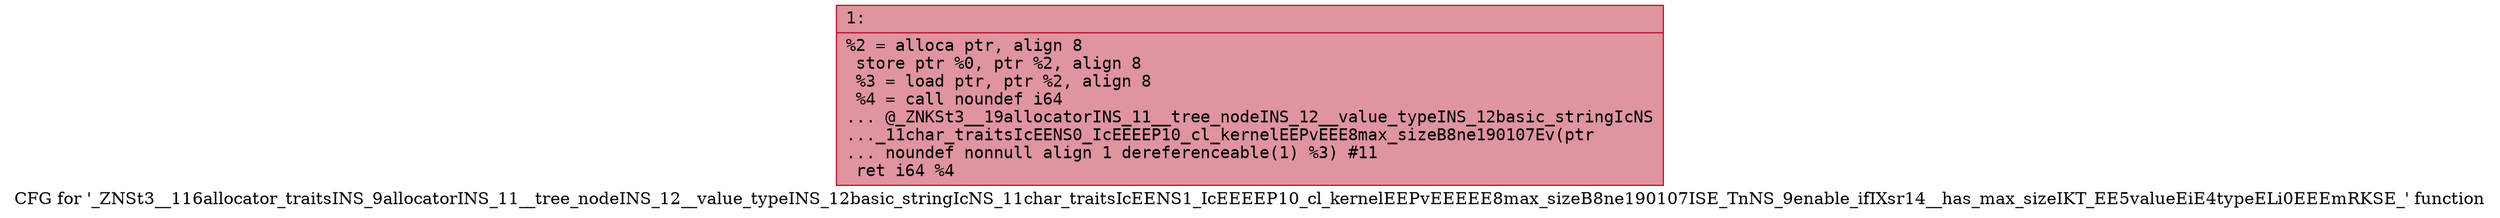 digraph "CFG for '_ZNSt3__116allocator_traitsINS_9allocatorINS_11__tree_nodeINS_12__value_typeINS_12basic_stringIcNS_11char_traitsIcEENS1_IcEEEEP10_cl_kernelEEPvEEEEE8max_sizeB8ne190107ISE_TnNS_9enable_ifIXsr14__has_max_sizeIKT_EE5valueEiE4typeELi0EEEmRKSE_' function" {
	label="CFG for '_ZNSt3__116allocator_traitsINS_9allocatorINS_11__tree_nodeINS_12__value_typeINS_12basic_stringIcNS_11char_traitsIcEENS1_IcEEEEP10_cl_kernelEEPvEEEEE8max_sizeB8ne190107ISE_TnNS_9enable_ifIXsr14__has_max_sizeIKT_EE5valueEiE4typeELi0EEEmRKSE_' function";

	Node0x60000139e0d0 [shape=record,color="#b70d28ff", style=filled, fillcolor="#b70d2870" fontname="Courier",label="{1:\l|  %2 = alloca ptr, align 8\l  store ptr %0, ptr %2, align 8\l  %3 = load ptr, ptr %2, align 8\l  %4 = call noundef i64\l... @_ZNKSt3__19allocatorINS_11__tree_nodeINS_12__value_typeINS_12basic_stringIcNS\l..._11char_traitsIcEENS0_IcEEEEP10_cl_kernelEEPvEEE8max_sizeB8ne190107Ev(ptr\l... noundef nonnull align 1 dereferenceable(1) %3) #11\l  ret i64 %4\l}"];
}
